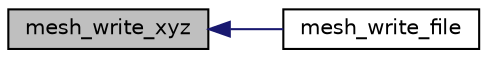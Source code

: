 digraph "mesh_write_xyz"
{
  edge [fontname="Helvetica",fontsize="10",labelfontname="Helvetica",labelfontsize="10"];
  node [fontname="Helvetica",fontsize="10",shape=record];
  rankdir="LR";
  Node1 [label="mesh_write_xyz",height=0.2,width=0.4,color="black", fillcolor="grey75", style="filled", fontcolor="black"];
  Node1 -> Node2 [dir="back",color="midnightblue",fontsize="10",style="solid",fontname="Helvetica"];
  Node2 [label="mesh_write_file",height=0.2,width=0.4,color="black", fillcolor="white", style="filled",URL="$meshlib_8h.html#ad367b48ff3342d3ae56aea6e2300afe4",tooltip="Write a mesh to an OFF/PLY/ASC/XYZ file. "];
}
